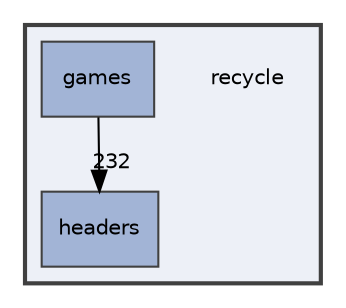digraph "recycle"
{
 // LATEX_PDF_SIZE
  edge [fontname="Helvetica",fontsize="10",labelfontname="Helvetica",labelfontsize="10"];
  node [fontname="Helvetica",fontsize="10",shape=record];
  compound=true
  subgraph clusterdir_0e74c8a95ce5ab471c07695d2980ed46 {
    graph [ bgcolor="#edf0f7", pencolor="grey25", style="filled,bold,", label="", fontname="Helvetica", fontsize="10", URL="dir_0e74c8a95ce5ab471c07695d2980ed46.html"]
    dir_0e74c8a95ce5ab471c07695d2980ed46 [shape=plaintext, label="recycle"];
  dir_c3abff0d2da30bfa4350cbffb1b77dde [shape=box, label="games", style="filled,", fillcolor="#a2b4d6", color="grey25", URL="dir_c3abff0d2da30bfa4350cbffb1b77dde.html"];
  dir_a3372fbbb64f30926046ee52ee3fdb43 [shape=box, label="headers", style="filled,", fillcolor="#a2b4d6", color="grey25", URL="dir_a3372fbbb64f30926046ee52ee3fdb43.html"];
  }
  dir_c3abff0d2da30bfa4350cbffb1b77dde->dir_a3372fbbb64f30926046ee52ee3fdb43 [headlabel="232", labeldistance=1.5 headhref="dir_000008_000009.html"];
}
